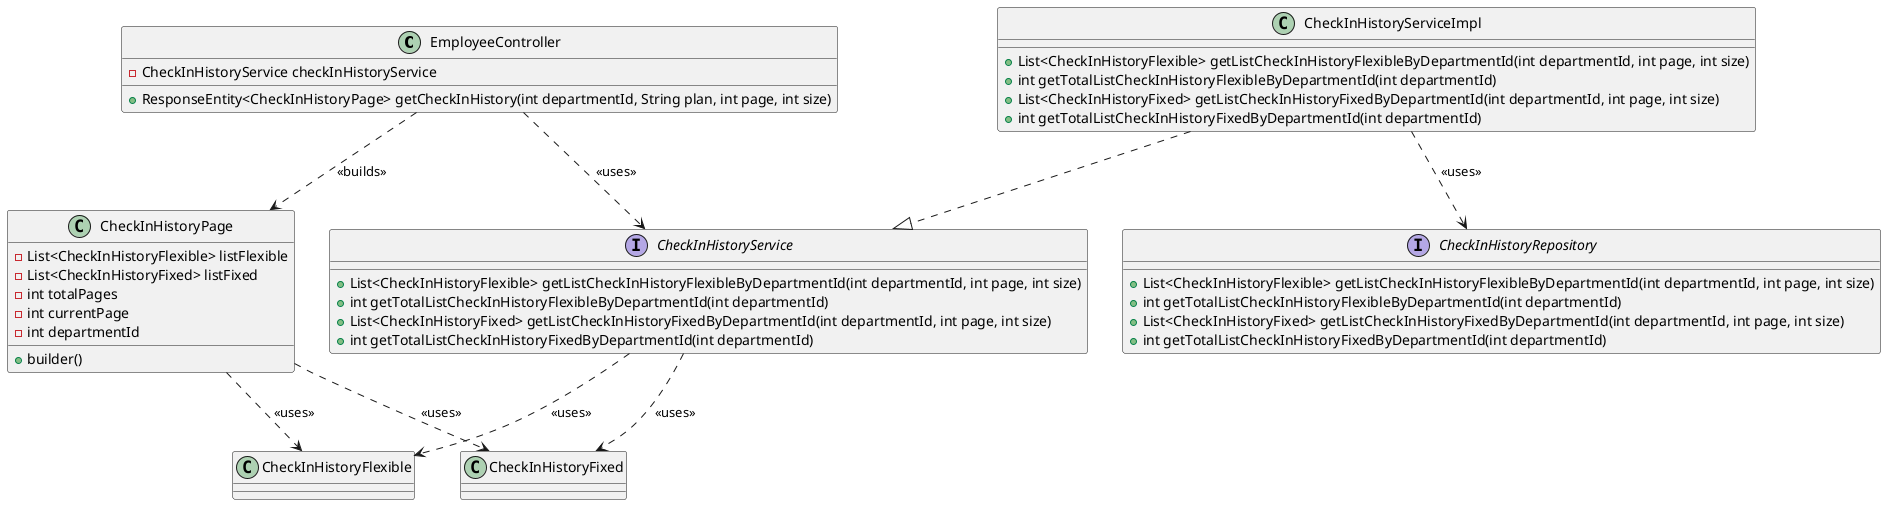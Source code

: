 @startuml
class EmployeeController {
    - CheckInHistoryService checkInHistoryService
    + ResponseEntity<CheckInHistoryPage> getCheckInHistory(int departmentId, String plan, int page, int size)
}

interface CheckInHistoryService {
    + List<CheckInHistoryFlexible> getListCheckInHistoryFlexibleByDepartmentId(int departmentId, int page, int size)
    + int getTotalListCheckInHistoryFlexibleByDepartmentId(int departmentId)
    + List<CheckInHistoryFixed> getListCheckInHistoryFixedByDepartmentId(int departmentId, int page, int size)
    + int getTotalListCheckInHistoryFixedByDepartmentId(int departmentId)
}
class CheckInHistoryServiceImpl {
    + List<CheckInHistoryFlexible> getListCheckInHistoryFlexibleByDepartmentId(int departmentId, int page, int size)
    + int getTotalListCheckInHistoryFlexibleByDepartmentId(int departmentId)
    + List<CheckInHistoryFixed> getListCheckInHistoryFixedByDepartmentId(int departmentId, int page, int size)
    + int getTotalListCheckInHistoryFixedByDepartmentId(int departmentId)
}
interface CheckInHistoryRepository {
    + List<CheckInHistoryFlexible> getListCheckInHistoryFlexibleByDepartmentId(int departmentId, int page, int size)
    + int getTotalListCheckInHistoryFlexibleByDepartmentId(int departmentId)
    + List<CheckInHistoryFixed> getListCheckInHistoryFixedByDepartmentId(int departmentId, int page, int size)
    + int getTotalListCheckInHistoryFixedByDepartmentId(int departmentId)
}

class CheckInHistoryPage {
    - List<CheckInHistoryFlexible> listFlexible
    - List<CheckInHistoryFixed> listFixed
    - int totalPages
    - int currentPage
    - int departmentId
    + builder()
}

class CheckInHistoryFlexible {
}

class CheckInHistoryFixed {
}

EmployeeController ..> CheckInHistoryService : <<uses>>
CheckInHistoryPage ..> CheckInHistoryFlexible : <<uses>>
CheckInHistoryPage ..> CheckInHistoryFixed : <<uses>>
EmployeeController ..> CheckInHistoryPage : <<builds>>
CheckInHistoryService ..> CheckInHistoryFlexible :<<uses>>
CheckInHistoryService ..> CheckInHistoryFixed :<<uses>>

CheckInHistoryServiceImpl ..|> CheckInHistoryService
CheckInHistoryServiceImpl ..> CheckInHistoryRepository : <<uses>>
@enduml